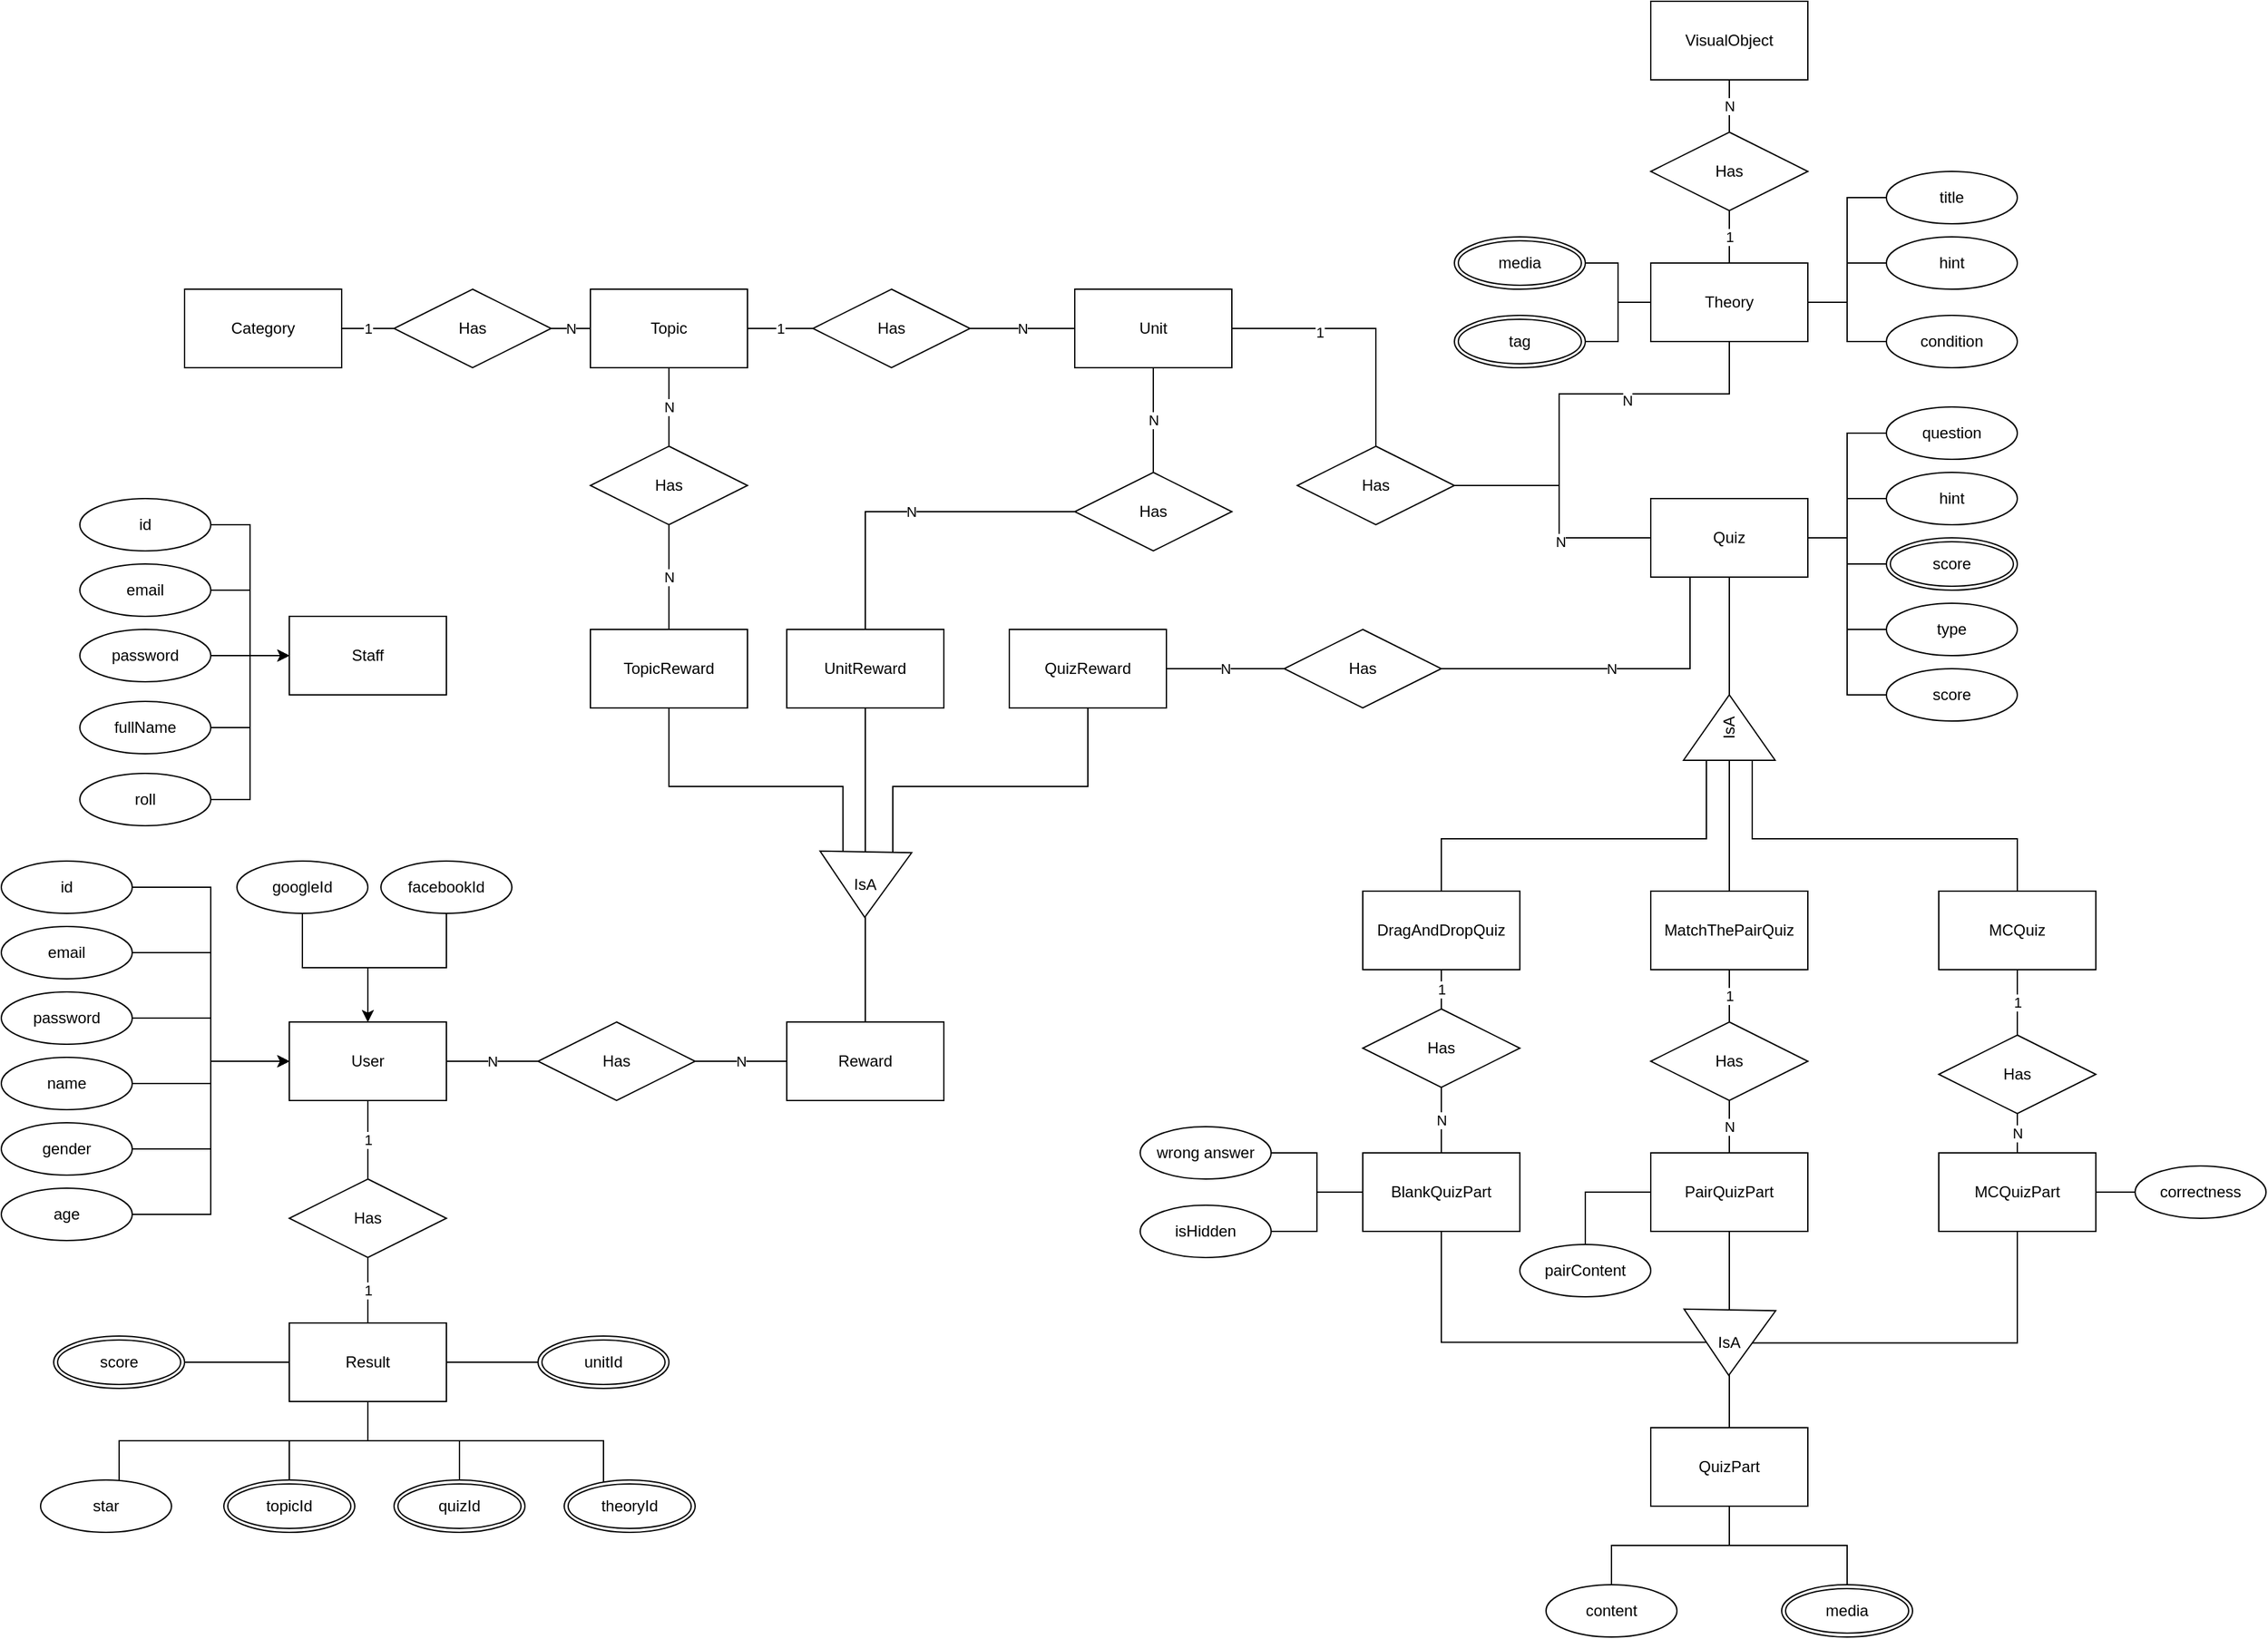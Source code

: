 <mxfile version="13.8.0" type="github" pages="2">
  <diagram id="R2lEEEUBdFMjLlhIrx00" name="entity_relationship_diagram">
    <mxGraphModel dx="1588" dy="911" grid="1" gridSize="10" guides="1" tooltips="1" connect="1" arrows="1" fold="1" page="1" pageScale="1" pageWidth="2336" pageHeight="1654" math="0" shadow="0" extFonts="Permanent Marker^https://fonts.googleapis.com/css?family=Permanent+Marker">
      <root>
        <mxCell id="0" />
        <mxCell id="1" parent="0" />
        <mxCell id="sqilVZkOUBa6XORCe38h-3" value="Staff" style="whiteSpace=wrap;html=1;" parent="1" vertex="1">
          <mxGeometry x="570" y="640" width="120" height="60" as="geometry" />
        </mxCell>
        <mxCell id="sqilVZkOUBa6XORCe38h-30" value="1" style="edgeStyle=orthogonalEdgeStyle;rounded=0;orthogonalLoop=1;jettySize=auto;html=1;endArrow=none;endFill=0;" parent="1" source="sqilVZkOUBa6XORCe38h-4" target="sqilVZkOUBa6XORCe38h-29" edge="1">
          <mxGeometry relative="1" as="geometry" />
        </mxCell>
        <mxCell id="sqilVZkOUBa6XORCe38h-72" value="N" style="edgeStyle=orthogonalEdgeStyle;rounded=0;sketch=0;orthogonalLoop=1;jettySize=auto;html=1;entryX=0;entryY=0.5;entryDx=0;entryDy=0;endArrow=none;endFill=0;" parent="1" source="sqilVZkOUBa6XORCe38h-4" target="sqilVZkOUBa6XORCe38h-54" edge="1">
          <mxGeometry relative="1" as="geometry" />
        </mxCell>
        <mxCell id="sqilVZkOUBa6XORCe38h-4" value="User" style="whiteSpace=wrap;html=1;" parent="1" vertex="1">
          <mxGeometry x="570" y="950" width="120" height="60" as="geometry" />
        </mxCell>
        <mxCell id="sqilVZkOUBa6XORCe38h-5" value="Result" style="whiteSpace=wrap;html=1;" parent="1" vertex="1">
          <mxGeometry x="570" y="1180" width="120" height="60" as="geometry" />
        </mxCell>
        <mxCell id="sqilVZkOUBa6XORCe38h-35" value="" style="edgeStyle=orthogonalEdgeStyle;rounded=0;orthogonalLoop=1;jettySize=auto;html=1;endArrow=none;endFill=0;" parent="1" source="sqilVZkOUBa6XORCe38h-6" target="sqilVZkOUBa6XORCe38h-33" edge="1">
          <mxGeometry relative="1" as="geometry" />
        </mxCell>
        <mxCell id="sqilVZkOUBa6XORCe38h-39" value="1" style="edgeStyle=orthogonalEdgeStyle;rounded=0;orthogonalLoop=1;jettySize=auto;html=1;endArrow=none;endFill=0;" parent="1" source="sqilVZkOUBa6XORCe38h-6" target="sqilVZkOUBa6XORCe38h-33" edge="1">
          <mxGeometry relative="1" as="geometry" />
        </mxCell>
        <mxCell id="sqilVZkOUBa6XORCe38h-6" value="Category" style="whiteSpace=wrap;html=1;" parent="1" vertex="1">
          <mxGeometry x="490" y="390" width="120" height="60" as="geometry" />
        </mxCell>
        <mxCell id="sqilVZkOUBa6XORCe38h-37" value="1" style="edgeStyle=orthogonalEdgeStyle;rounded=0;orthogonalLoop=1;jettySize=auto;html=1;endArrow=none;endFill=0;" parent="1" source="sqilVZkOUBa6XORCe38h-7" target="sqilVZkOUBa6XORCe38h-32" edge="1">
          <mxGeometry relative="1" as="geometry" />
        </mxCell>
        <mxCell id="sqilVZkOUBa6XORCe38h-86" value="N" style="edgeStyle=orthogonalEdgeStyle;rounded=0;sketch=0;orthogonalLoop=1;jettySize=auto;html=1;endArrow=none;endFill=0;" parent="1" source="sqilVZkOUBa6XORCe38h-7" target="sqilVZkOUBa6XORCe38h-55" edge="1">
          <mxGeometry relative="1" as="geometry" />
        </mxCell>
        <mxCell id="sqilVZkOUBa6XORCe38h-7" value="Topic" style="whiteSpace=wrap;html=1;" parent="1" vertex="1">
          <mxGeometry x="800" y="390" width="120" height="60" as="geometry" />
        </mxCell>
        <mxCell id="sqilVZkOUBa6XORCe38h-41" value="" style="edgeStyle=orthogonalEdgeStyle;rounded=0;orthogonalLoop=1;jettySize=auto;html=1;endArrow=none;endFill=0;" parent="1" source="sqilVZkOUBa6XORCe38h-8" target="sqilVZkOUBa6XORCe38h-40" edge="1">
          <mxGeometry relative="1" as="geometry" />
        </mxCell>
        <mxCell id="sqilVZkOUBa6XORCe38h-108" value="1" style="edgeLabel;html=1;align=center;verticalAlign=middle;resizable=0;points=[];" parent="sqilVZkOUBa6XORCe38h-41" vertex="1" connectable="0">
          <mxGeometry x="-0.33" y="-3" relative="1" as="geometry">
            <mxPoint as="offset" />
          </mxGeometry>
        </mxCell>
        <mxCell id="sqilVZkOUBa6XORCe38h-88" value="N" style="edgeStyle=orthogonalEdgeStyle;rounded=0;sketch=0;orthogonalLoop=1;jettySize=auto;html=1;entryX=0.5;entryY=0;entryDx=0;entryDy=0;endArrow=none;endFill=0;" parent="1" source="sqilVZkOUBa6XORCe38h-8" target="sqilVZkOUBa6XORCe38h-56" edge="1">
          <mxGeometry relative="1" as="geometry" />
        </mxCell>
        <mxCell id="sqilVZkOUBa6XORCe38h-8" value="Unit" style="whiteSpace=wrap;html=1;" parent="1" vertex="1">
          <mxGeometry x="1170" y="390" width="120" height="60" as="geometry" />
        </mxCell>
        <mxCell id="sqilVZkOUBa6XORCe38h-45" value="1" style="edgeStyle=orthogonalEdgeStyle;rounded=0;orthogonalLoop=1;jettySize=auto;html=1;endArrow=none;endFill=0;" parent="1" source="sqilVZkOUBa6XORCe38h-10" target="sqilVZkOUBa6XORCe38h-44" edge="1">
          <mxGeometry relative="1" as="geometry" />
        </mxCell>
        <mxCell id="sqilVZkOUBa6XORCe38h-10" value="Theory" style="whiteSpace=wrap;html=1;" parent="1" vertex="1">
          <mxGeometry x="1610" y="370" width="120" height="60" as="geometry" />
        </mxCell>
        <mxCell id="sqilVZkOUBa6XORCe38h-112" value="" style="edgeStyle=orthogonalEdgeStyle;rounded=0;sketch=0;orthogonalLoop=1;jettySize=auto;html=1;endArrow=none;endFill=0;" parent="1" source="sqilVZkOUBa6XORCe38h-11" target="sqilVZkOUBa6XORCe38h-80" edge="1">
          <mxGeometry relative="1" as="geometry" />
        </mxCell>
        <mxCell id="sqilVZkOUBa6XORCe38h-11" value="&lt;div style=&quot;text-align: left&quot;&gt;&lt;font size=&quot;1&quot;&gt;&lt;span style=&quot;background-color: rgb(255 , 255 , 255) ; font-size: 12px&quot;&gt;Quiz&lt;/span&gt;&lt;/font&gt;&lt;/div&gt;" style="whiteSpace=wrap;html=1;" parent="1" vertex="1">
          <mxGeometry x="1610" y="550" width="120" height="60" as="geometry" />
        </mxCell>
        <mxCell id="sqilVZkOUBa6XORCe38h-16" value="VisualObject" style="whiteSpace=wrap;html=1;" parent="1" vertex="1">
          <mxGeometry x="1610" y="170" width="120" height="60" as="geometry" />
        </mxCell>
        <mxCell id="sqilVZkOUBa6XORCe38h-50" style="edgeStyle=orthogonalEdgeStyle;rounded=0;orthogonalLoop=1;jettySize=auto;html=1;entryX=0;entryY=0.75;entryDx=0;entryDy=0;endArrow=none;endFill=0;" parent="1" source="sqilVZkOUBa6XORCe38h-17" target="sqilVZkOUBa6XORCe38h-48" edge="1">
          <mxGeometry relative="1" as="geometry">
            <Array as="points">
              <mxPoint x="860" y="770" />
              <mxPoint x="993" y="770" />
            </Array>
          </mxGeometry>
        </mxCell>
        <mxCell id="sqilVZkOUBa6XORCe38h-17" value="TopicReward" style="whiteSpace=wrap;html=1;" parent="1" vertex="1">
          <mxGeometry x="800" y="650" width="120" height="60" as="geometry" />
        </mxCell>
        <mxCell id="sqilVZkOUBa6XORCe38h-51" style="edgeStyle=orthogonalEdgeStyle;rounded=0;orthogonalLoop=1;jettySize=auto;html=1;endArrow=none;endFill=0;" parent="1" source="sqilVZkOUBa6XORCe38h-18" target="sqilVZkOUBa6XORCe38h-48" edge="1">
          <mxGeometry relative="1" as="geometry" />
        </mxCell>
        <mxCell id="sqilVZkOUBa6XORCe38h-18" value="UnitReward" style="whiteSpace=wrap;html=1;" parent="1" vertex="1">
          <mxGeometry x="950" y="650" width="120" height="60" as="geometry" />
        </mxCell>
        <mxCell id="sqilVZkOUBa6XORCe38h-19" value="Reward" style="whiteSpace=wrap;html=1;" parent="1" vertex="1">
          <mxGeometry x="950" y="950" width="120" height="60" as="geometry" />
        </mxCell>
        <mxCell id="sqilVZkOUBa6XORCe38h-52" style="edgeStyle=orthogonalEdgeStyle;rounded=0;orthogonalLoop=1;jettySize=auto;html=1;entryX=0.333;entryY=0.202;entryDx=0;entryDy=0;entryPerimeter=0;endArrow=none;endFill=0;" parent="1" source="sqilVZkOUBa6XORCe38h-20" target="sqilVZkOUBa6XORCe38h-48" edge="1">
          <mxGeometry relative="1" as="geometry">
            <Array as="points">
              <mxPoint x="1180" y="770" />
              <mxPoint x="1031" y="770" />
            </Array>
          </mxGeometry>
        </mxCell>
        <mxCell id="sqilVZkOUBa6XORCe38h-97" value="N" style="edgeStyle=orthogonalEdgeStyle;rounded=0;sketch=0;orthogonalLoop=1;jettySize=auto;html=1;entryX=0;entryY=0.5;entryDx=0;entryDy=0;endArrow=none;endFill=0;" parent="1" source="sqilVZkOUBa6XORCe38h-20" target="sqilVZkOUBa6XORCe38h-57" edge="1">
          <mxGeometry relative="1" as="geometry" />
        </mxCell>
        <mxCell id="sqilVZkOUBa6XORCe38h-20" value="&lt;span style=&quot;text-align: left ; background-color: rgb(255 , 255 , 255)&quot;&gt;QuizReward&lt;/span&gt;" style="whiteSpace=wrap;html=1;" parent="1" vertex="1">
          <mxGeometry x="1120" y="650" width="120" height="60" as="geometry" />
        </mxCell>
        <mxCell id="sqilVZkOUBa6XORCe38h-98" value="1" style="edgeStyle=orthogonalEdgeStyle;rounded=0;sketch=0;orthogonalLoop=1;jettySize=auto;html=1;endArrow=none;endFill=0;" parent="1" source="sqilVZkOUBa6XORCe38h-21" target="sqilVZkOUBa6XORCe38h-58" edge="1">
          <mxGeometry relative="1" as="geometry" />
        </mxCell>
        <mxCell id="sqilVZkOUBa6XORCe38h-113" style="edgeStyle=orthogonalEdgeStyle;rounded=0;sketch=0;orthogonalLoop=1;jettySize=auto;html=1;entryX=0;entryY=0.25;entryDx=0;entryDy=0;endArrow=none;endFill=0;" parent="1" source="sqilVZkOUBa6XORCe38h-21" target="sqilVZkOUBa6XORCe38h-80" edge="1">
          <mxGeometry relative="1" as="geometry">
            <Array as="points">
              <mxPoint x="1450" y="810" />
              <mxPoint x="1653" y="810" />
            </Array>
          </mxGeometry>
        </mxCell>
        <mxCell id="sqilVZkOUBa6XORCe38h-21" value="DragAndDropQuiz" style="whiteSpace=wrap;html=1;" parent="1" vertex="1">
          <mxGeometry x="1390" y="850" width="120" height="60" as="geometry" />
        </mxCell>
        <mxCell id="sqilVZkOUBa6XORCe38h-93" value="" style="edgeStyle=orthogonalEdgeStyle;rounded=0;sketch=0;orthogonalLoop=1;jettySize=auto;html=1;endArrow=none;endFill=0;" parent="1" source="sqilVZkOUBa6XORCe38h-22" target="sqilVZkOUBa6XORCe38h-80" edge="1">
          <mxGeometry relative="1" as="geometry" />
        </mxCell>
        <mxCell id="sqilVZkOUBa6XORCe38h-100" value="1" style="edgeStyle=orthogonalEdgeStyle;rounded=0;sketch=0;orthogonalLoop=1;jettySize=auto;html=1;endArrow=none;endFill=0;" parent="1" source="sqilVZkOUBa6XORCe38h-22" target="sqilVZkOUBa6XORCe38h-59" edge="1">
          <mxGeometry relative="1" as="geometry" />
        </mxCell>
        <mxCell id="sqilVZkOUBa6XORCe38h-22" value="MatchThePairQuiz" style="whiteSpace=wrap;html=1;" parent="1" vertex="1">
          <mxGeometry x="1610" y="850" width="120" height="60" as="geometry" />
        </mxCell>
        <mxCell id="sqilVZkOUBa6XORCe38h-91" style="edgeStyle=orthogonalEdgeStyle;rounded=0;sketch=0;orthogonalLoop=1;jettySize=auto;html=1;entryX=0;entryY=0.75;entryDx=0;entryDy=0;endArrow=none;endFill=0;" parent="1" source="sqilVZkOUBa6XORCe38h-23" target="sqilVZkOUBa6XORCe38h-80" edge="1">
          <mxGeometry relative="1" as="geometry">
            <Array as="points">
              <mxPoint x="1890" y="810" />
              <mxPoint x="1688" y="810" />
            </Array>
          </mxGeometry>
        </mxCell>
        <mxCell id="sqilVZkOUBa6XORCe38h-102" value="1" style="edgeStyle=orthogonalEdgeStyle;rounded=0;sketch=0;orthogonalLoop=1;jettySize=auto;html=1;endArrow=none;endFill=0;" parent="1" source="sqilVZkOUBa6XORCe38h-23" target="sqilVZkOUBa6XORCe38h-60" edge="1">
          <mxGeometry relative="1" as="geometry" />
        </mxCell>
        <mxCell id="sqilVZkOUBa6XORCe38h-23" value="MCQuiz" style="whiteSpace=wrap;html=1;" parent="1" vertex="1">
          <mxGeometry x="1830" y="850" width="120" height="60" as="geometry" />
        </mxCell>
        <mxCell id="sqilVZkOUBa6XORCe38h-114" style="edgeStyle=orthogonalEdgeStyle;rounded=0;sketch=0;orthogonalLoop=1;jettySize=auto;html=1;entryX=0.5;entryY=1;entryDx=0;entryDy=0;endArrow=none;endFill=0;" parent="1" source="sqilVZkOUBa6XORCe38h-24" target="sqilVZkOUBa6XORCe38h-67" edge="1">
          <mxGeometry relative="1" as="geometry">
            <Array as="points">
              <mxPoint x="1450" y="1195" />
            </Array>
          </mxGeometry>
        </mxCell>
        <mxCell id="sqilVZkOUBa6XORCe38h-24" value="Blank&lt;span style=&quot;text-align: left ; background-color: rgb(255 , 255 , 255)&quot;&gt;QuizPart&lt;/span&gt;" style="whiteSpace=wrap;html=1;" parent="1" vertex="1">
          <mxGeometry x="1390" y="1050" width="120" height="60" as="geometry" />
        </mxCell>
        <mxCell id="sqilVZkOUBa6XORCe38h-105" value="" style="edgeStyle=orthogonalEdgeStyle;rounded=0;sketch=0;orthogonalLoop=1;jettySize=auto;html=1;endArrow=none;endFill=0;" parent="1" source="sqilVZkOUBa6XORCe38h-25" target="sqilVZkOUBa6XORCe38h-67" edge="1">
          <mxGeometry relative="1" as="geometry" />
        </mxCell>
        <mxCell id="sqilVZkOUBa6XORCe38h-25" value="Pair&lt;span style=&quot;text-align: left ; background-color: rgb(255 , 255 , 255)&quot;&gt;QuizPart&lt;/span&gt;" style="whiteSpace=wrap;html=1;" parent="1" vertex="1">
          <mxGeometry x="1610" y="1050" width="120" height="60" as="geometry" />
        </mxCell>
        <mxCell id="sqilVZkOUBa6XORCe38h-106" style="edgeStyle=orthogonalEdgeStyle;rounded=0;sketch=0;orthogonalLoop=1;jettySize=auto;html=1;entryX=0.5;entryY=0;entryDx=0;entryDy=0;endArrow=none;endFill=0;" parent="1" source="sqilVZkOUBa6XORCe38h-26" target="sqilVZkOUBa6XORCe38h-67" edge="1">
          <mxGeometry relative="1" as="geometry">
            <Array as="points">
              <mxPoint x="1890" y="1195" />
            </Array>
          </mxGeometry>
        </mxCell>
        <mxCell id="sqilVZkOUBa6XORCe38h-26" value="MC&lt;span style=&quot;text-align: left ; background-color: rgb(255 , 255 , 255)&quot;&gt;QuizPart&lt;/span&gt;" style="whiteSpace=wrap;html=1;" parent="1" vertex="1">
          <mxGeometry x="1830" y="1050" width="120" height="60" as="geometry" />
        </mxCell>
        <mxCell id="sqilVZkOUBa6XORCe38h-27" value="&lt;span style=&quot;text-align: left ; background-color: rgb(255 , 255 , 255)&quot;&gt;QuizPart&lt;/span&gt;" style="whiteSpace=wrap;html=1;" parent="1" vertex="1">
          <mxGeometry x="1610" y="1260" width="120" height="60" as="geometry" />
        </mxCell>
        <mxCell id="sqilVZkOUBa6XORCe38h-31" value="1" style="edgeStyle=orthogonalEdgeStyle;rounded=0;orthogonalLoop=1;jettySize=auto;html=1;endArrow=none;endFill=0;" parent="1" source="sqilVZkOUBa6XORCe38h-29" target="sqilVZkOUBa6XORCe38h-5" edge="1">
          <mxGeometry relative="1" as="geometry" />
        </mxCell>
        <mxCell id="sqilVZkOUBa6XORCe38h-29" value="Has" style="shape=rhombus;perimeter=rhombusPerimeter;whiteSpace=wrap;html=1;align=center;" parent="1" vertex="1">
          <mxGeometry x="570" y="1070" width="120" height="60" as="geometry" />
        </mxCell>
        <mxCell id="sqilVZkOUBa6XORCe38h-38" value="N" style="edgeStyle=orthogonalEdgeStyle;rounded=0;orthogonalLoop=1;jettySize=auto;html=1;endArrow=none;endFill=0;" parent="1" source="sqilVZkOUBa6XORCe38h-32" target="sqilVZkOUBa6XORCe38h-8" edge="1">
          <mxGeometry relative="1" as="geometry" />
        </mxCell>
        <mxCell id="sqilVZkOUBa6XORCe38h-32" value="Has" style="shape=rhombus;perimeter=rhombusPerimeter;whiteSpace=wrap;html=1;align=center;" parent="1" vertex="1">
          <mxGeometry x="970" y="390" width="120" height="60" as="geometry" />
        </mxCell>
        <mxCell id="sqilVZkOUBa6XORCe38h-36" value="N" style="edgeStyle=orthogonalEdgeStyle;rounded=0;orthogonalLoop=1;jettySize=auto;html=1;endArrow=none;endFill=0;" parent="1" source="sqilVZkOUBa6XORCe38h-33" target="sqilVZkOUBa6XORCe38h-7" edge="1">
          <mxGeometry relative="1" as="geometry" />
        </mxCell>
        <mxCell id="sqilVZkOUBa6XORCe38h-33" value="Has" style="shape=rhombus;perimeter=rhombusPerimeter;whiteSpace=wrap;html=1;align=center;" parent="1" vertex="1">
          <mxGeometry x="650" y="390" width="120" height="60" as="geometry" />
        </mxCell>
        <mxCell id="sqilVZkOUBa6XORCe38h-42" value="" style="edgeStyle=orthogonalEdgeStyle;rounded=0;orthogonalLoop=1;jettySize=auto;html=1;endArrow=none;endFill=0;" parent="1" source="sqilVZkOUBa6XORCe38h-40" target="sqilVZkOUBa6XORCe38h-11" edge="1">
          <mxGeometry relative="1" as="geometry">
            <Array as="points">
              <mxPoint x="1540" y="540" />
              <mxPoint x="1540" y="580" />
            </Array>
          </mxGeometry>
        </mxCell>
        <mxCell id="sqilVZkOUBa6XORCe38h-110" value="N" style="edgeLabel;html=1;align=center;verticalAlign=middle;resizable=0;points=[];" parent="sqilVZkOUBa6XORCe38h-42" vertex="1" connectable="0">
          <mxGeometry x="0.267" y="-3" relative="1" as="geometry">
            <mxPoint as="offset" />
          </mxGeometry>
        </mxCell>
        <mxCell id="sqilVZkOUBa6XORCe38h-43" style="edgeStyle=orthogonalEdgeStyle;rounded=0;orthogonalLoop=1;jettySize=auto;html=1;endArrow=none;endFill=0;" parent="1" source="sqilVZkOUBa6XORCe38h-40" target="sqilVZkOUBa6XORCe38h-10" edge="1">
          <mxGeometry relative="1" as="geometry">
            <Array as="points">
              <mxPoint x="1540" y="540" />
              <mxPoint x="1540" y="470" />
            </Array>
          </mxGeometry>
        </mxCell>
        <mxCell id="sqilVZkOUBa6XORCe38h-109" value="N" style="edgeLabel;html=1;align=center;verticalAlign=middle;resizable=0;points=[];" parent="sqilVZkOUBa6XORCe38h-43" vertex="1" connectable="0">
          <mxGeometry x="0.262" y="-5" relative="1" as="geometry">
            <mxPoint as="offset" />
          </mxGeometry>
        </mxCell>
        <mxCell id="sqilVZkOUBa6XORCe38h-40" value="Has" style="shape=rhombus;perimeter=rhombusPerimeter;whiteSpace=wrap;html=1;align=center;" parent="1" vertex="1">
          <mxGeometry x="1340" y="510" width="120" height="60" as="geometry" />
        </mxCell>
        <mxCell id="sqilVZkOUBa6XORCe38h-46" value="N" style="edgeStyle=orthogonalEdgeStyle;rounded=0;orthogonalLoop=1;jettySize=auto;html=1;endArrow=none;endFill=0;" parent="1" source="sqilVZkOUBa6XORCe38h-44" target="sqilVZkOUBa6XORCe38h-16" edge="1">
          <mxGeometry relative="1" as="geometry" />
        </mxCell>
        <mxCell id="sqilVZkOUBa6XORCe38h-44" value="Has" style="shape=rhombus;perimeter=rhombusPerimeter;whiteSpace=wrap;html=1;align=center;" parent="1" vertex="1">
          <mxGeometry x="1610" y="270" width="120" height="60" as="geometry" />
        </mxCell>
        <mxCell id="sqilVZkOUBa6XORCe38h-96" style="edgeStyle=orthogonalEdgeStyle;rounded=0;sketch=0;orthogonalLoop=1;jettySize=auto;html=1;entryX=0.5;entryY=0;entryDx=0;entryDy=0;endArrow=none;endFill=0;" parent="1" source="sqilVZkOUBa6XORCe38h-48" target="sqilVZkOUBa6XORCe38h-19" edge="1">
          <mxGeometry relative="1" as="geometry" />
        </mxCell>
        <mxCell id="sqilVZkOUBa6XORCe38h-48" value="IsA" style="triangle;whiteSpace=wrap;html=1;rotation=91;sketch=0;labelPosition=center;verticalLabelPosition=middle;align=center;verticalAlign=middle;horizontal=0;" parent="1" vertex="1">
          <mxGeometry x="985" y="810" width="50" height="70" as="geometry" />
        </mxCell>
        <mxCell id="sqilVZkOUBa6XORCe38h-73" value="N" style="edgeStyle=orthogonalEdgeStyle;rounded=0;sketch=0;orthogonalLoop=1;jettySize=auto;html=1;endArrow=none;endFill=0;" parent="1" source="sqilVZkOUBa6XORCe38h-54" target="sqilVZkOUBa6XORCe38h-19" edge="1">
          <mxGeometry relative="1" as="geometry" />
        </mxCell>
        <mxCell id="sqilVZkOUBa6XORCe38h-54" value="Has" style="shape=rhombus;perimeter=rhombusPerimeter;whiteSpace=wrap;html=1;align=center;" parent="1" vertex="1">
          <mxGeometry x="760" y="950" width="120" height="60" as="geometry" />
        </mxCell>
        <mxCell id="sqilVZkOUBa6XORCe38h-85" value="N" style="edgeStyle=orthogonalEdgeStyle;rounded=0;sketch=0;orthogonalLoop=1;jettySize=auto;html=1;endArrow=none;endFill=0;" parent="1" source="sqilVZkOUBa6XORCe38h-55" target="sqilVZkOUBa6XORCe38h-17" edge="1">
          <mxGeometry relative="1" as="geometry" />
        </mxCell>
        <mxCell id="sqilVZkOUBa6XORCe38h-55" value="Has" style="shape=rhombus;perimeter=rhombusPerimeter;whiteSpace=wrap;html=1;align=center;" parent="1" vertex="1">
          <mxGeometry x="800" y="510" width="120" height="60" as="geometry" />
        </mxCell>
        <mxCell id="sqilVZkOUBa6XORCe38h-89" value="N" style="edgeStyle=orthogonalEdgeStyle;rounded=0;sketch=0;orthogonalLoop=1;jettySize=auto;html=1;endArrow=none;endFill=0;" parent="1" source="sqilVZkOUBa6XORCe38h-56" target="sqilVZkOUBa6XORCe38h-18" edge="1">
          <mxGeometry relative="1" as="geometry" />
        </mxCell>
        <mxCell id="sqilVZkOUBa6XORCe38h-56" value="Has" style="shape=rhombus;perimeter=rhombusPerimeter;whiteSpace=wrap;html=1;align=center;" parent="1" vertex="1">
          <mxGeometry x="1170" y="530" width="120" height="60" as="geometry" />
        </mxCell>
        <mxCell id="sqilVZkOUBa6XORCe38h-94" value="N" style="edgeStyle=orthogonalEdgeStyle;rounded=0;sketch=0;orthogonalLoop=1;jettySize=auto;html=1;entryX=0.25;entryY=1;entryDx=0;entryDy=0;endArrow=none;endFill=0;" parent="1" source="sqilVZkOUBa6XORCe38h-57" target="sqilVZkOUBa6XORCe38h-11" edge="1">
          <mxGeometry relative="1" as="geometry" />
        </mxCell>
        <mxCell id="sqilVZkOUBa6XORCe38h-57" value="Has" style="shape=rhombus;perimeter=rhombusPerimeter;whiteSpace=wrap;html=1;align=center;" parent="1" vertex="1">
          <mxGeometry x="1330" y="650" width="120" height="60" as="geometry" />
        </mxCell>
        <mxCell id="sqilVZkOUBa6XORCe38h-99" value="N" style="edgeStyle=orthogonalEdgeStyle;rounded=0;sketch=0;orthogonalLoop=1;jettySize=auto;html=1;endArrow=none;endFill=0;" parent="1" source="sqilVZkOUBa6XORCe38h-58" target="sqilVZkOUBa6XORCe38h-24" edge="1">
          <mxGeometry relative="1" as="geometry" />
        </mxCell>
        <mxCell id="sqilVZkOUBa6XORCe38h-58" value="Has" style="shape=rhombus;perimeter=rhombusPerimeter;whiteSpace=wrap;html=1;align=center;" parent="1" vertex="1">
          <mxGeometry x="1390" y="940" width="120" height="60" as="geometry" />
        </mxCell>
        <mxCell id="sqilVZkOUBa6XORCe38h-101" value="N" style="edgeStyle=orthogonalEdgeStyle;rounded=0;sketch=0;orthogonalLoop=1;jettySize=auto;html=1;endArrow=none;endFill=0;" parent="1" source="sqilVZkOUBa6XORCe38h-59" target="sqilVZkOUBa6XORCe38h-25" edge="1">
          <mxGeometry relative="1" as="geometry" />
        </mxCell>
        <mxCell id="sqilVZkOUBa6XORCe38h-59" value="Has" style="shape=rhombus;perimeter=rhombusPerimeter;whiteSpace=wrap;html=1;align=center;" parent="1" vertex="1">
          <mxGeometry x="1610" y="950" width="120" height="60" as="geometry" />
        </mxCell>
        <mxCell id="sqilVZkOUBa6XORCe38h-103" value="N" style="edgeStyle=orthogonalEdgeStyle;rounded=0;sketch=0;orthogonalLoop=1;jettySize=auto;html=1;endArrow=none;endFill=0;" parent="1" source="sqilVZkOUBa6XORCe38h-60" target="sqilVZkOUBa6XORCe38h-26" edge="1">
          <mxGeometry relative="1" as="geometry" />
        </mxCell>
        <mxCell id="sqilVZkOUBa6XORCe38h-60" value="Has" style="shape=rhombus;perimeter=rhombusPerimeter;whiteSpace=wrap;html=1;align=center;" parent="1" vertex="1">
          <mxGeometry x="1830" y="960" width="120" height="60" as="geometry" />
        </mxCell>
        <mxCell id="sqilVZkOUBa6XORCe38h-107" value="" style="edgeStyle=orthogonalEdgeStyle;rounded=0;sketch=0;orthogonalLoop=1;jettySize=auto;html=1;endArrow=none;endFill=0;" parent="1" source="sqilVZkOUBa6XORCe38h-67" target="sqilVZkOUBa6XORCe38h-27" edge="1">
          <mxGeometry relative="1" as="geometry" />
        </mxCell>
        <mxCell id="sqilVZkOUBa6XORCe38h-67" value="IsA" style="triangle;whiteSpace=wrap;html=1;rotation=91;sketch=0;labelPosition=center;verticalLabelPosition=middle;align=center;verticalAlign=middle;horizontal=0;" parent="1" vertex="1">
          <mxGeometry x="1645.001" y="1159.997" width="50" height="70" as="geometry" />
        </mxCell>
        <mxCell id="sqilVZkOUBa6XORCe38h-80" value="IsA" style="triangle;whiteSpace=wrap;html=1;rotation=-90;sketch=0;labelPosition=center;verticalLabelPosition=middle;align=center;verticalAlign=middle;horizontal=1;" parent="1" vertex="1">
          <mxGeometry x="1645.001" y="689.997" width="50" height="70" as="geometry" />
        </mxCell>
        <mxCell id="sqilVZkOUBa6XORCe38h-111" style="edgeStyle=orthogonalEdgeStyle;rounded=0;sketch=0;orthogonalLoop=1;jettySize=auto;html=1;exitX=0;exitY=0.5;exitDx=0;exitDy=0;endArrow=none;endFill=0;" parent="1" source="sqilVZkOUBa6XORCe38h-80" target="sqilVZkOUBa6XORCe38h-80" edge="1">
          <mxGeometry relative="1" as="geometry" />
        </mxCell>
        <mxCell id="sqilVZkOUBa6XORCe38h-117" value="" style="edgeStyle=orthogonalEdgeStyle;rounded=0;sketch=0;orthogonalLoop=1;jettySize=auto;html=1;endArrow=none;endFill=0;" parent="1" source="sqilVZkOUBa6XORCe38h-115" target="sqilVZkOUBa6XORCe38h-24" edge="1">
          <mxGeometry relative="1" as="geometry" />
        </mxCell>
        <mxCell id="sqilVZkOUBa6XORCe38h-115" value="wrong answer" style="ellipse;whiteSpace=wrap;html=1;align=center;sketch=0;" parent="1" vertex="1">
          <mxGeometry x="1220" y="1030" width="100" height="40" as="geometry" />
        </mxCell>
        <mxCell id="sqilVZkOUBa6XORCe38h-118" style="edgeStyle=orthogonalEdgeStyle;rounded=0;sketch=0;orthogonalLoop=1;jettySize=auto;html=1;entryX=0;entryY=0.5;entryDx=0;entryDy=0;endArrow=none;endFill=0;" parent="1" source="sqilVZkOUBa6XORCe38h-116" target="sqilVZkOUBa6XORCe38h-24" edge="1">
          <mxGeometry relative="1" as="geometry" />
        </mxCell>
        <mxCell id="sqilVZkOUBa6XORCe38h-116" value="isHidden" style="ellipse;whiteSpace=wrap;html=1;align=center;sketch=0;" parent="1" vertex="1">
          <mxGeometry x="1220" y="1090" width="100" height="40" as="geometry" />
        </mxCell>
        <mxCell id="sqilVZkOUBa6XORCe38h-120" style="edgeStyle=orthogonalEdgeStyle;rounded=0;sketch=0;orthogonalLoop=1;jettySize=auto;html=1;entryX=0;entryY=0.5;entryDx=0;entryDy=0;endArrow=none;endFill=0;" parent="1" source="sqilVZkOUBa6XORCe38h-119" target="sqilVZkOUBa6XORCe38h-25" edge="1">
          <mxGeometry relative="1" as="geometry" />
        </mxCell>
        <mxCell id="sqilVZkOUBa6XORCe38h-119" value="pairContent" style="ellipse;whiteSpace=wrap;html=1;align=center;sketch=0;" parent="1" vertex="1">
          <mxGeometry x="1510" y="1120" width="100" height="40" as="geometry" />
        </mxCell>
        <mxCell id="sqilVZkOUBa6XORCe38h-122" value="" style="edgeStyle=orthogonalEdgeStyle;rounded=0;sketch=0;orthogonalLoop=1;jettySize=auto;html=1;endArrow=none;endFill=0;" parent="1" source="sqilVZkOUBa6XORCe38h-121" target="sqilVZkOUBa6XORCe38h-26" edge="1">
          <mxGeometry relative="1" as="geometry" />
        </mxCell>
        <mxCell id="sqilVZkOUBa6XORCe38h-121" value="correctness" style="ellipse;whiteSpace=wrap;html=1;align=center;sketch=0;" parent="1" vertex="1">
          <mxGeometry x="1980" y="1060" width="100" height="40" as="geometry" />
        </mxCell>
        <mxCell id="sqilVZkOUBa6XORCe38h-125" value="" style="edgeStyle=orthogonalEdgeStyle;rounded=0;sketch=0;orthogonalLoop=1;jettySize=auto;html=1;endArrow=none;endFill=0;" parent="1" source="sqilVZkOUBa6XORCe38h-123" target="sqilVZkOUBa6XORCe38h-27" edge="1">
          <mxGeometry relative="1" as="geometry" />
        </mxCell>
        <mxCell id="sqilVZkOUBa6XORCe38h-123" value="content" style="ellipse;whiteSpace=wrap;html=1;align=center;sketch=0;" parent="1" vertex="1">
          <mxGeometry x="1530" y="1380" width="100" height="40" as="geometry" />
        </mxCell>
        <mxCell id="sqilVZkOUBa6XORCe38h-126" value="" style="edgeStyle=orthogonalEdgeStyle;rounded=0;sketch=0;orthogonalLoop=1;jettySize=auto;html=1;endArrow=none;endFill=0;" parent="1" source="sqilVZkOUBa6XORCe38h-124" target="sqilVZkOUBa6XORCe38h-27" edge="1">
          <mxGeometry relative="1" as="geometry" />
        </mxCell>
        <mxCell id="sqilVZkOUBa6XORCe38h-124" value="media" style="ellipse;shape=doubleEllipse;margin=3;whiteSpace=wrap;html=1;align=center;sketch=0;" parent="1" vertex="1">
          <mxGeometry x="1710" y="1380" width="100" height="40" as="geometry" />
        </mxCell>
        <mxCell id="sqilVZkOUBa6XORCe38h-149" style="edgeStyle=orthogonalEdgeStyle;rounded=0;sketch=0;orthogonalLoop=1;jettySize=auto;html=1;entryX=1;entryY=0.5;entryDx=0;entryDy=0;endArrow=none;endFill=0;" parent="1" source="sqilVZkOUBa6XORCe38h-127" target="sqilVZkOUBa6XORCe38h-11" edge="1">
          <mxGeometry relative="1" as="geometry" />
        </mxCell>
        <mxCell id="sqilVZkOUBa6XORCe38h-127" value="question" style="ellipse;whiteSpace=wrap;html=1;align=center;sketch=0;" parent="1" vertex="1">
          <mxGeometry x="1790" y="480" width="100" height="40" as="geometry" />
        </mxCell>
        <mxCell id="sqilVZkOUBa6XORCe38h-145" value="" style="edgeStyle=orthogonalEdgeStyle;rounded=0;sketch=0;orthogonalLoop=1;jettySize=auto;html=1;endArrow=none;endFill=0;" parent="1" source="sqilVZkOUBa6XORCe38h-129" target="sqilVZkOUBa6XORCe38h-10" edge="1">
          <mxGeometry relative="1" as="geometry" />
        </mxCell>
        <mxCell id="sqilVZkOUBa6XORCe38h-129" value="hint" style="ellipse;whiteSpace=wrap;html=1;align=center;sketch=0;" parent="1" vertex="1">
          <mxGeometry x="1790" y="350" width="100" height="40" as="geometry" />
        </mxCell>
        <mxCell id="sqilVZkOUBa6XORCe38h-147" style="edgeStyle=orthogonalEdgeStyle;rounded=0;sketch=0;orthogonalLoop=1;jettySize=auto;html=1;entryX=1;entryY=0.5;entryDx=0;entryDy=0;endArrow=none;endFill=0;" parent="1" source="sqilVZkOUBa6XORCe38h-130" target="sqilVZkOUBa6XORCe38h-10" edge="1">
          <mxGeometry relative="1" as="geometry" />
        </mxCell>
        <mxCell id="sqilVZkOUBa6XORCe38h-130" value="title" style="ellipse;whiteSpace=wrap;html=1;align=center;sketch=0;" parent="1" vertex="1">
          <mxGeometry x="1790" y="300" width="100" height="40" as="geometry" />
        </mxCell>
        <mxCell id="sqilVZkOUBa6XORCe38h-146" value="" style="edgeStyle=orthogonalEdgeStyle;rounded=0;sketch=0;orthogonalLoop=1;jettySize=auto;html=1;endArrow=none;endFill=0;" parent="1" source="sqilVZkOUBa6XORCe38h-131" target="sqilVZkOUBa6XORCe38h-10" edge="1">
          <mxGeometry relative="1" as="geometry" />
        </mxCell>
        <mxCell id="sqilVZkOUBa6XORCe38h-131" value="condition" style="ellipse;whiteSpace=wrap;html=1;align=center;sketch=0;" parent="1" vertex="1">
          <mxGeometry x="1790" y="410" width="100" height="40" as="geometry" />
        </mxCell>
        <mxCell id="sqilVZkOUBa6XORCe38h-153" style="edgeStyle=orthogonalEdgeStyle;rounded=0;sketch=0;orthogonalLoop=1;jettySize=auto;html=1;entryX=1;entryY=0.5;entryDx=0;entryDy=0;endArrow=none;endFill=0;" parent="1" source="sqilVZkOUBa6XORCe38h-132" target="sqilVZkOUBa6XORCe38h-11" edge="1">
          <mxGeometry relative="1" as="geometry" />
        </mxCell>
        <mxCell id="sqilVZkOUBa6XORCe38h-132" value="score" style="ellipse;whiteSpace=wrap;html=1;align=center;sketch=0;" parent="1" vertex="1">
          <mxGeometry x="1790" y="680" width="100" height="40" as="geometry" />
        </mxCell>
        <mxCell id="sqilVZkOUBa6XORCe38h-152" style="edgeStyle=orthogonalEdgeStyle;rounded=0;sketch=0;orthogonalLoop=1;jettySize=auto;html=1;entryX=1;entryY=0.5;entryDx=0;entryDy=0;endArrow=none;endFill=0;" parent="1" source="sqilVZkOUBa6XORCe38h-133" target="sqilVZkOUBa6XORCe38h-11" edge="1">
          <mxGeometry relative="1" as="geometry" />
        </mxCell>
        <mxCell id="sqilVZkOUBa6XORCe38h-133" value="type" style="ellipse;whiteSpace=wrap;html=1;align=center;sketch=0;" parent="1" vertex="1">
          <mxGeometry x="1790" y="630" width="100" height="40" as="geometry" />
        </mxCell>
        <mxCell id="sqilVZkOUBa6XORCe38h-150" style="edgeStyle=orthogonalEdgeStyle;rounded=0;sketch=0;orthogonalLoop=1;jettySize=auto;html=1;endArrow=none;endFill=0;" parent="1" source="sqilVZkOUBa6XORCe38h-135" target="sqilVZkOUBa6XORCe38h-11" edge="1">
          <mxGeometry relative="1" as="geometry" />
        </mxCell>
        <mxCell id="sqilVZkOUBa6XORCe38h-135" value="hint" style="ellipse;whiteSpace=wrap;html=1;align=center;sketch=0;" parent="1" vertex="1">
          <mxGeometry x="1790" y="530" width="100" height="40" as="geometry" />
        </mxCell>
        <mxCell id="sqilVZkOUBa6XORCe38h-166" style="edgeStyle=orthogonalEdgeStyle;rounded=0;sketch=0;orthogonalLoop=1;jettySize=auto;html=1;endArrow=none;endFill=0;" parent="1" source="sqilVZkOUBa6XORCe38h-138" target="sqilVZkOUBa6XORCe38h-5" edge="1">
          <mxGeometry relative="1" as="geometry">
            <Array as="points">
              <mxPoint x="440" y="1270" />
              <mxPoint x="630" y="1270" />
            </Array>
          </mxGeometry>
        </mxCell>
        <mxCell id="sqilVZkOUBa6XORCe38h-138" value="star" style="ellipse;whiteSpace=wrap;html=1;align=center;sketch=0;" parent="1" vertex="1">
          <mxGeometry x="380" y="1300" width="100" height="40" as="geometry" />
        </mxCell>
        <mxCell id="sqilVZkOUBa6XORCe38h-161" value="" style="edgeStyle=orthogonalEdgeStyle;rounded=0;sketch=0;orthogonalLoop=1;jettySize=auto;html=1;endArrow=none;endFill=0;" parent="1" source="sqilVZkOUBa6XORCe38h-159" target="sqilVZkOUBa6XORCe38h-5" edge="1">
          <mxGeometry relative="1" as="geometry" />
        </mxCell>
        <mxCell id="sqilVZkOUBa6XORCe38h-159" value="score" style="ellipse;shape=doubleEllipse;margin=3;whiteSpace=wrap;html=1;align=center;sketch=0;" parent="1" vertex="1">
          <mxGeometry x="390" y="1190" width="100" height="40" as="geometry" />
        </mxCell>
        <mxCell id="sqilVZkOUBa6XORCe38h-162" value="" style="edgeStyle=orthogonalEdgeStyle;rounded=0;sketch=0;orthogonalLoop=1;jettySize=auto;html=1;endArrow=none;endFill=0;" parent="1" source="sqilVZkOUBa6XORCe38h-160" target="sqilVZkOUBa6XORCe38h-5" edge="1">
          <mxGeometry relative="1" as="geometry" />
        </mxCell>
        <mxCell id="sqilVZkOUBa6XORCe38h-160" value="unitId" style="ellipse;shape=doubleEllipse;margin=3;whiteSpace=wrap;html=1;align=center;sketch=0;" parent="1" vertex="1">
          <mxGeometry x="760" y="1190" width="100" height="40" as="geometry" />
        </mxCell>
        <mxCell id="sqilVZkOUBa6XORCe38h-168" value="" style="edgeStyle=orthogonalEdgeStyle;rounded=0;sketch=0;orthogonalLoop=1;jettySize=auto;html=1;endArrow=none;endFill=0;" parent="1" source="sqilVZkOUBa6XORCe38h-163" target="sqilVZkOUBa6XORCe38h-5" edge="1">
          <mxGeometry relative="1" as="geometry" />
        </mxCell>
        <mxCell id="sqilVZkOUBa6XORCe38h-163" value="topicId" style="ellipse;shape=doubleEllipse;margin=3;whiteSpace=wrap;html=1;align=center;sketch=0;" parent="1" vertex="1">
          <mxGeometry x="520" y="1300" width="100" height="40" as="geometry" />
        </mxCell>
        <mxCell id="sqilVZkOUBa6XORCe38h-167" style="edgeStyle=orthogonalEdgeStyle;rounded=0;sketch=0;orthogonalLoop=1;jettySize=auto;html=1;endArrow=none;endFill=0;" parent="1" source="sqilVZkOUBa6XORCe38h-165" target="sqilVZkOUBa6XORCe38h-5" edge="1">
          <mxGeometry relative="1" as="geometry">
            <Array as="points">
              <mxPoint x="810" y="1270" />
              <mxPoint x="630" y="1270" />
            </Array>
          </mxGeometry>
        </mxCell>
        <mxCell id="sqilVZkOUBa6XORCe38h-165" value="theoryId" style="ellipse;shape=doubleEllipse;margin=3;whiteSpace=wrap;html=1;align=center;sketch=0;" parent="1" vertex="1">
          <mxGeometry x="780" y="1300" width="100" height="40" as="geometry" />
        </mxCell>
        <mxCell id="sqilVZkOUBa6XORCe38h-170" style="edgeStyle=orthogonalEdgeStyle;rounded=0;sketch=0;orthogonalLoop=1;jettySize=auto;html=1;entryX=0.5;entryY=1;entryDx=0;entryDy=0;endArrow=none;endFill=0;" parent="1" source="sqilVZkOUBa6XORCe38h-169" target="sqilVZkOUBa6XORCe38h-5" edge="1">
          <mxGeometry relative="1" as="geometry" />
        </mxCell>
        <mxCell id="sqilVZkOUBa6XORCe38h-169" value="quizId" style="ellipse;shape=doubleEllipse;margin=3;whiteSpace=wrap;html=1;align=center;sketch=0;" parent="1" vertex="1">
          <mxGeometry x="650" y="1300" width="100" height="40" as="geometry" />
        </mxCell>
        <mxCell id="sqilVZkOUBa6XORCe38h-175" style="edgeStyle=orthogonalEdgeStyle;rounded=0;sketch=0;orthogonalLoop=1;jettySize=auto;html=1;endArrow=none;endFill=0;" parent="1" source="sqilVZkOUBa6XORCe38h-171" target="sqilVZkOUBa6XORCe38h-10" edge="1">
          <mxGeometry relative="1" as="geometry" />
        </mxCell>
        <mxCell id="sqilVZkOUBa6XORCe38h-171" value="media" style="ellipse;shape=doubleEllipse;margin=3;whiteSpace=wrap;html=1;align=center;sketch=0;" parent="1" vertex="1">
          <mxGeometry x="1460" y="350" width="100" height="40" as="geometry" />
        </mxCell>
        <mxCell id="sqilVZkOUBa6XORCe38h-174" value="" style="edgeStyle=orthogonalEdgeStyle;rounded=0;sketch=0;orthogonalLoop=1;jettySize=auto;html=1;endArrow=none;endFill=0;" parent="1" source="sqilVZkOUBa6XORCe38h-172" target="sqilVZkOUBa6XORCe38h-10" edge="1">
          <mxGeometry relative="1" as="geometry" />
        </mxCell>
        <mxCell id="sqilVZkOUBa6XORCe38h-172" value="tag" style="ellipse;shape=doubleEllipse;margin=3;whiteSpace=wrap;html=1;align=center;sketch=0;" parent="1" vertex="1">
          <mxGeometry x="1460" y="410" width="100" height="40" as="geometry" />
        </mxCell>
        <mxCell id="sqilVZkOUBa6XORCe38h-177" value="" style="edgeStyle=orthogonalEdgeStyle;rounded=0;sketch=0;orthogonalLoop=1;jettySize=auto;html=1;endArrow=none;endFill=0;" parent="1" source="sqilVZkOUBa6XORCe38h-176" target="sqilVZkOUBa6XORCe38h-11" edge="1">
          <mxGeometry relative="1" as="geometry" />
        </mxCell>
        <mxCell id="sqilVZkOUBa6XORCe38h-176" value="score" style="ellipse;shape=doubleEllipse;margin=3;whiteSpace=wrap;html=1;align=center;sketch=0;" parent="1" vertex="1">
          <mxGeometry x="1790" y="580" width="100" height="40" as="geometry" />
        </mxCell>
        <mxCell id="VrMR2QW4i0s32aLND5Tw-13" style="edgeStyle=orthogonalEdgeStyle;rounded=0;orthogonalLoop=1;jettySize=auto;html=1;entryX=0;entryY=0.5;entryDx=0;entryDy=0;" edge="1" parent="1" source="VrMR2QW4i0s32aLND5Tw-1" target="sqilVZkOUBa6XORCe38h-3">
          <mxGeometry relative="1" as="geometry" />
        </mxCell>
        <mxCell id="VrMR2QW4i0s32aLND5Tw-1" value="email" style="ellipse;whiteSpace=wrap;html=1;align=center;" vertex="1" parent="1">
          <mxGeometry x="410" y="600" width="100" height="40" as="geometry" />
        </mxCell>
        <mxCell id="VrMR2QW4i0s32aLND5Tw-12" style="edgeStyle=orthogonalEdgeStyle;rounded=0;orthogonalLoop=1;jettySize=auto;html=1;entryX=0;entryY=0.5;entryDx=0;entryDy=0;" edge="1" parent="1" source="VrMR2QW4i0s32aLND5Tw-2" target="sqilVZkOUBa6XORCe38h-3">
          <mxGeometry relative="1" as="geometry" />
        </mxCell>
        <mxCell id="VrMR2QW4i0s32aLND5Tw-2" value="roll" style="ellipse;whiteSpace=wrap;html=1;align=center;" vertex="1" parent="1">
          <mxGeometry x="410" y="760" width="100" height="40" as="geometry" />
        </mxCell>
        <mxCell id="VrMR2QW4i0s32aLND5Tw-14" style="edgeStyle=orthogonalEdgeStyle;rounded=0;orthogonalLoop=1;jettySize=auto;html=1;entryX=0;entryY=0.5;entryDx=0;entryDy=0;" edge="1" parent="1" source="VrMR2QW4i0s32aLND5Tw-3" target="sqilVZkOUBa6XORCe38h-3">
          <mxGeometry relative="1" as="geometry" />
        </mxCell>
        <mxCell id="VrMR2QW4i0s32aLND5Tw-3" value="id" style="ellipse;whiteSpace=wrap;html=1;align=center;" vertex="1" parent="1">
          <mxGeometry x="410" y="550" width="100" height="40" as="geometry" />
        </mxCell>
        <mxCell id="VrMR2QW4i0s32aLND5Tw-11" style="edgeStyle=orthogonalEdgeStyle;rounded=0;orthogonalLoop=1;jettySize=auto;html=1;entryX=0;entryY=0.5;entryDx=0;entryDy=0;" edge="1" parent="1" source="VrMR2QW4i0s32aLND5Tw-4" target="sqilVZkOUBa6XORCe38h-3">
          <mxGeometry relative="1" as="geometry" />
        </mxCell>
        <mxCell id="VrMR2QW4i0s32aLND5Tw-4" value="fullName" style="ellipse;whiteSpace=wrap;html=1;align=center;" vertex="1" parent="1">
          <mxGeometry x="410" y="705" width="100" height="40" as="geometry" />
        </mxCell>
        <mxCell id="VrMR2QW4i0s32aLND5Tw-10" style="edgeStyle=orthogonalEdgeStyle;rounded=0;orthogonalLoop=1;jettySize=auto;html=1;" edge="1" parent="1" source="VrMR2QW4i0s32aLND5Tw-5" target="sqilVZkOUBa6XORCe38h-3">
          <mxGeometry relative="1" as="geometry" />
        </mxCell>
        <mxCell id="VrMR2QW4i0s32aLND5Tw-5" value="password" style="ellipse;whiteSpace=wrap;html=1;align=center;" vertex="1" parent="1">
          <mxGeometry x="410" y="650" width="100" height="40" as="geometry" />
        </mxCell>
        <mxCell id="VrMR2QW4i0s32aLND5Tw-18" style="edgeStyle=orthogonalEdgeStyle;rounded=0;orthogonalLoop=1;jettySize=auto;html=1;entryX=0;entryY=0.5;entryDx=0;entryDy=0;" edge="1" parent="1" source="VrMR2QW4i0s32aLND5Tw-15" target="sqilVZkOUBa6XORCe38h-4">
          <mxGeometry relative="1" as="geometry" />
        </mxCell>
        <mxCell id="VrMR2QW4i0s32aLND5Tw-15" value="id" style="ellipse;whiteSpace=wrap;html=1;align=center;" vertex="1" parent="1">
          <mxGeometry x="350" y="827" width="100" height="40" as="geometry" />
        </mxCell>
        <mxCell id="VrMR2QW4i0s32aLND5Tw-19" style="edgeStyle=orthogonalEdgeStyle;rounded=0;orthogonalLoop=1;jettySize=auto;html=1;" edge="1" parent="1" source="VrMR2QW4i0s32aLND5Tw-16">
          <mxGeometry relative="1" as="geometry">
            <mxPoint x="570" y="980" as="targetPoint" />
            <Array as="points">
              <mxPoint x="510" y="897" />
              <mxPoint x="510" y="980" />
            </Array>
          </mxGeometry>
        </mxCell>
        <mxCell id="VrMR2QW4i0s32aLND5Tw-16" value="email" style="ellipse;whiteSpace=wrap;html=1;align=center;" vertex="1" parent="1">
          <mxGeometry x="350" y="877" width="100" height="40" as="geometry" />
        </mxCell>
        <mxCell id="VrMR2QW4i0s32aLND5Tw-20" style="edgeStyle=orthogonalEdgeStyle;rounded=0;orthogonalLoop=1;jettySize=auto;html=1;entryX=0;entryY=0.5;entryDx=0;entryDy=0;" edge="1" parent="1" source="VrMR2QW4i0s32aLND5Tw-17" target="sqilVZkOUBa6XORCe38h-4">
          <mxGeometry relative="1" as="geometry" />
        </mxCell>
        <mxCell id="VrMR2QW4i0s32aLND5Tw-17" value="password" style="ellipse;whiteSpace=wrap;html=1;align=center;" vertex="1" parent="1">
          <mxGeometry x="350" y="927" width="100" height="40" as="geometry" />
        </mxCell>
        <mxCell id="VrMR2QW4i0s32aLND5Tw-23" value="" style="edgeStyle=orthogonalEdgeStyle;rounded=0;orthogonalLoop=1;jettySize=auto;html=1;" edge="1" parent="1" source="VrMR2QW4i0s32aLND5Tw-21" target="sqilVZkOUBa6XORCe38h-4">
          <mxGeometry relative="1" as="geometry" />
        </mxCell>
        <mxCell id="VrMR2QW4i0s32aLND5Tw-21" value="name" style="ellipse;whiteSpace=wrap;html=1;align=center;" vertex="1" parent="1">
          <mxGeometry x="350" y="977" width="100" height="40" as="geometry" />
        </mxCell>
        <mxCell id="VrMR2QW4i0s32aLND5Tw-24" style="edgeStyle=orthogonalEdgeStyle;rounded=0;orthogonalLoop=1;jettySize=auto;html=1;entryX=0;entryY=0.5;entryDx=0;entryDy=0;" edge="1" parent="1" source="VrMR2QW4i0s32aLND5Tw-22" target="sqilVZkOUBa6XORCe38h-4">
          <mxGeometry relative="1" as="geometry" />
        </mxCell>
        <mxCell id="VrMR2QW4i0s32aLND5Tw-22" value="gender" style="ellipse;whiteSpace=wrap;html=1;align=center;" vertex="1" parent="1">
          <mxGeometry x="350" y="1027" width="100" height="40" as="geometry" />
        </mxCell>
        <mxCell id="VrMR2QW4i0s32aLND5Tw-27" style="edgeStyle=orthogonalEdgeStyle;rounded=0;orthogonalLoop=1;jettySize=auto;html=1;entryX=0;entryY=0.5;entryDx=0;entryDy=0;" edge="1" parent="1" source="VrMR2QW4i0s32aLND5Tw-25" target="sqilVZkOUBa6XORCe38h-4">
          <mxGeometry relative="1" as="geometry" />
        </mxCell>
        <mxCell id="VrMR2QW4i0s32aLND5Tw-25" value="age" style="ellipse;whiteSpace=wrap;html=1;align=center;" vertex="1" parent="1">
          <mxGeometry x="350" y="1077" width="100" height="40" as="geometry" />
        </mxCell>
        <mxCell id="VrMR2QW4i0s32aLND5Tw-32" value="" style="edgeStyle=orthogonalEdgeStyle;rounded=0;orthogonalLoop=1;jettySize=auto;html=1;" edge="1" parent="1" source="VrMR2QW4i0s32aLND5Tw-29" target="sqilVZkOUBa6XORCe38h-4">
          <mxGeometry relative="1" as="geometry" />
        </mxCell>
        <mxCell id="VrMR2QW4i0s32aLND5Tw-29" value="googleId" style="ellipse;whiteSpace=wrap;html=1;align=center;" vertex="1" parent="1">
          <mxGeometry x="530" y="827" width="100" height="40" as="geometry" />
        </mxCell>
        <mxCell id="VrMR2QW4i0s32aLND5Tw-33" style="edgeStyle=orthogonalEdgeStyle;rounded=0;orthogonalLoop=1;jettySize=auto;html=1;" edge="1" parent="1" source="VrMR2QW4i0s32aLND5Tw-30" target="sqilVZkOUBa6XORCe38h-4">
          <mxGeometry relative="1" as="geometry" />
        </mxCell>
        <mxCell id="VrMR2QW4i0s32aLND5Tw-30" value="facebookId" style="ellipse;whiteSpace=wrap;html=1;align=center;" vertex="1" parent="1">
          <mxGeometry x="640" y="827" width="100" height="40" as="geometry" />
        </mxCell>
      </root>
    </mxGraphModel>
  </diagram>
  <diagram id="emaZTt5aKfjCyuURjbja" name="database">
    <mxGraphModel dx="1350" dy="774" grid="1" gridSize="10" guides="1" tooltips="1" connect="1" arrows="1" fold="1" page="1" pageScale="1" pageWidth="2336" pageHeight="1654" math="0" shadow="0">
      <root>
        <mxCell id="CAgPdD3r6Qo_LRn0eVRV-0" />
        <mxCell id="CAgPdD3r6Qo_LRn0eVRV-1" parent="CAgPdD3r6Qo_LRn0eVRV-0" />
      </root>
    </mxGraphModel>
  </diagram>
</mxfile>
